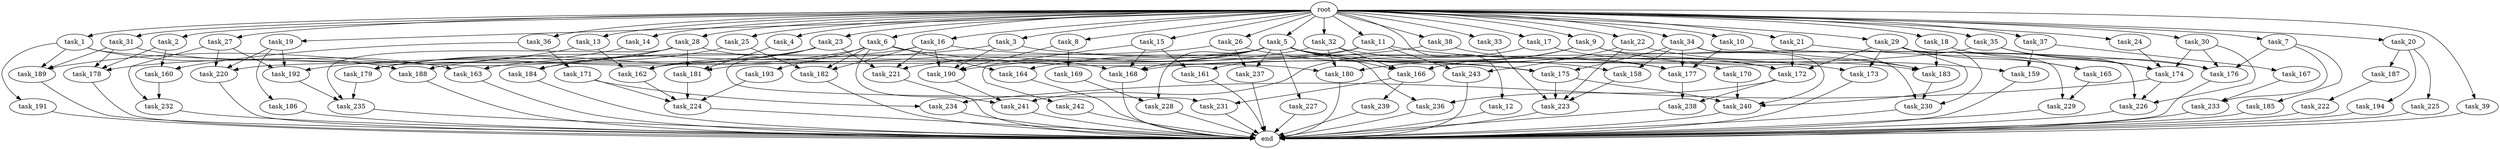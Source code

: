 digraph G {
  root [size="0.000000"];
  task_1 [size="10.240000"];
  task_2 [size="10.240000"];
  task_3 [size="10.240000"];
  task_4 [size="10.240000"];
  task_5 [size="10.240000"];
  task_6 [size="10.240000"];
  task_7 [size="10.240000"];
  task_8 [size="10.240000"];
  task_9 [size="10.240000"];
  task_10 [size="10.240000"];
  task_11 [size="10.240000"];
  task_12 [size="10.240000"];
  task_13 [size="10.240000"];
  task_14 [size="10.240000"];
  task_15 [size="10.240000"];
  task_16 [size="10.240000"];
  task_17 [size="10.240000"];
  task_18 [size="10.240000"];
  task_19 [size="10.240000"];
  task_20 [size="10.240000"];
  task_21 [size="10.240000"];
  task_22 [size="10.240000"];
  task_23 [size="10.240000"];
  task_24 [size="10.240000"];
  task_25 [size="10.240000"];
  task_26 [size="10.240000"];
  task_27 [size="10.240000"];
  task_28 [size="10.240000"];
  task_29 [size="10.240000"];
  task_30 [size="10.240000"];
  task_31 [size="10.240000"];
  task_32 [size="10.240000"];
  task_33 [size="10.240000"];
  task_34 [size="10.240000"];
  task_35 [size="10.240000"];
  task_36 [size="10.240000"];
  task_37 [size="10.240000"];
  task_38 [size="10.240000"];
  task_39 [size="10.240000"];
  task_158 [size="1546188226.560000"];
  task_159 [size="14087492730.880001"];
  task_160 [size="15547781611.520000"];
  task_161 [size="9363028705.280001"];
  task_162 [size="11940009082.880001"];
  task_163 [size="3435973836.800000"];
  task_164 [size="8933531975.680000"];
  task_165 [size="6871947673.600000"];
  task_166 [size="13572096655.360001"];
  task_167 [size="5497558138.880000"];
  task_168 [size="9191230013.440001"];
  task_169 [size="2147483648.000000"];
  task_170 [size="343597383.680000"];
  task_171 [size="8589934592.000000"];
  task_172 [size="7988639170.560000"];
  task_173 [size="14087492730.880001"];
  task_174 [size="29635274342.400002"];
  task_175 [size="12455405158.400000"];
  task_176 [size="19670950215.680000"];
  task_177 [size="6098853560.320000"];
  task_178 [size="11510512353.280001"];
  task_179 [size="11081015623.680000"];
  task_180 [size="17008070492.160000"];
  task_181 [size="16234976378.880001"];
  task_182 [size="11510512353.280001"];
  task_183 [size="11166914969.600000"];
  task_184 [size="3521873182.720000"];
  task_185 [size="4209067950.080000"];
  task_186 [size="1374389534.720000"];
  task_187 [size="4209067950.080000"];
  task_188 [size="4982162063.360000"];
  task_189 [size="6700148981.760000"];
  task_190 [size="5068061409.280000"];
  task_191 [size="4209067950.080000"];
  task_192 [size="10479720202.240000"];
  task_193 [size="8589934592.000000"];
  task_194 [size="4209067950.080000"];
  task_220 [size="4294967296.000000"];
  task_221 [size="11940009082.880001"];
  task_222 [size="3092376453.120000"];
  task_223 [size="11166914969.600000"];
  task_224 [size="6270652252.160000"];
  task_225 [size="4209067950.080000"];
  task_226 [size="17179869184.000000"];
  task_227 [size="773094113.280000"];
  task_228 [size="9363028705.280001"];
  task_229 [size="1546188226.560000"];
  task_230 [size="21045339750.400002"];
  task_231 [size="12455405158.400000"];
  task_232 [size="6356551598.080000"];
  task_233 [size="12799002542.080000"];
  task_234 [size="3435973836.800000"];
  task_235 [size="5583457484.800000"];
  task_236 [size="2147483648.000000"];
  task_237 [size="3865470566.400000"];
  task_238 [size="4466765987.840000"];
  task_239 [size="5497558138.880000"];
  task_240 [size="14688788152.320000"];
  task_241 [size="12025908428.800001"];
  task_242 [size="773094113.280000"];
  task_243 [size="11682311045.120001"];
  end [size="0.000000"];

  root -> task_1 [size="1.000000"];
  root -> task_2 [size="1.000000"];
  root -> task_3 [size="1.000000"];
  root -> task_4 [size="1.000000"];
  root -> task_5 [size="1.000000"];
  root -> task_6 [size="1.000000"];
  root -> task_7 [size="1.000000"];
  root -> task_8 [size="1.000000"];
  root -> task_9 [size="1.000000"];
  root -> task_10 [size="1.000000"];
  root -> task_11 [size="1.000000"];
  root -> task_12 [size="1.000000"];
  root -> task_13 [size="1.000000"];
  root -> task_14 [size="1.000000"];
  root -> task_15 [size="1.000000"];
  root -> task_16 [size="1.000000"];
  root -> task_17 [size="1.000000"];
  root -> task_18 [size="1.000000"];
  root -> task_19 [size="1.000000"];
  root -> task_20 [size="1.000000"];
  root -> task_21 [size="1.000000"];
  root -> task_22 [size="1.000000"];
  root -> task_23 [size="1.000000"];
  root -> task_24 [size="1.000000"];
  root -> task_25 [size="1.000000"];
  root -> task_26 [size="1.000000"];
  root -> task_27 [size="1.000000"];
  root -> task_28 [size="1.000000"];
  root -> task_29 [size="1.000000"];
  root -> task_30 [size="1.000000"];
  root -> task_31 [size="1.000000"];
  root -> task_32 [size="1.000000"];
  root -> task_33 [size="1.000000"];
  root -> task_34 [size="1.000000"];
  root -> task_35 [size="1.000000"];
  root -> task_36 [size="1.000000"];
  root -> task_37 [size="1.000000"];
  root -> task_38 [size="1.000000"];
  root -> task_39 [size="1.000000"];
  task_1 -> task_180 [size="411041792.000000"];
  task_1 -> task_188 [size="411041792.000000"];
  task_1 -> task_189 [size="411041792.000000"];
  task_1 -> task_191 [size="411041792.000000"];
  task_2 -> task_160 [size="679477248.000000"];
  task_2 -> task_178 [size="679477248.000000"];
  task_3 -> task_176 [size="134217728.000000"];
  task_3 -> task_184 [size="134217728.000000"];
  task_3 -> task_190 [size="134217728.000000"];
  task_4 -> task_181 [size="536870912.000000"];
  task_5 -> task_158 [size="75497472.000000"];
  task_5 -> task_162 [size="75497472.000000"];
  task_5 -> task_166 [size="75497472.000000"];
  task_5 -> task_168 [size="75497472.000000"];
  task_5 -> task_172 [size="75497472.000000"];
  task_5 -> task_183 [size="75497472.000000"];
  task_5 -> task_190 [size="75497472.000000"];
  task_5 -> task_220 [size="75497472.000000"];
  task_5 -> task_227 [size="75497472.000000"];
  task_5 -> task_228 [size="75497472.000000"];
  task_5 -> task_236 [size="75497472.000000"];
  task_5 -> task_237 [size="75497472.000000"];
  task_6 -> task_164 [size="838860800.000000"];
  task_6 -> task_175 [size="838860800.000000"];
  task_6 -> task_179 [size="838860800.000000"];
  task_6 -> task_182 [size="838860800.000000"];
  task_6 -> task_193 [size="838860800.000000"];
  task_6 -> task_241 [size="838860800.000000"];
  task_7 -> task_176 [size="411041792.000000"];
  task_7 -> task_185 [size="411041792.000000"];
  task_7 -> task_233 [size="411041792.000000"];
  task_8 -> task_169 [size="209715200.000000"];
  task_8 -> task_190 [size="209715200.000000"];
  task_9 -> task_159 [size="838860800.000000"];
  task_9 -> task_166 [size="838860800.000000"];
  task_9 -> task_180 [size="838860800.000000"];
  task_9 -> task_230 [size="838860800.000000"];
  task_10 -> task_177 [size="33554432.000000"];
  task_10 -> task_183 [size="33554432.000000"];
  task_11 -> task_161 [size="838860800.000000"];
  task_11 -> task_173 [size="838860800.000000"];
  task_11 -> task_181 [size="838860800.000000"];
  task_11 -> task_243 [size="838860800.000000"];
  task_12 -> end [size="1.000000"];
  task_13 -> task_162 [size="411041792.000000"];
  task_13 -> task_178 [size="411041792.000000"];
  task_14 -> task_179 [size="33554432.000000"];
  task_15 -> task_161 [size="75497472.000000"];
  task_15 -> task_168 [size="75497472.000000"];
  task_15 -> task_242 [size="75497472.000000"];
  task_16 -> task_177 [size="75497472.000000"];
  task_16 -> task_182 [size="75497472.000000"];
  task_16 -> task_188 [size="75497472.000000"];
  task_16 -> task_190 [size="75497472.000000"];
  task_16 -> task_221 [size="75497472.000000"];
  task_17 -> task_172 [size="33554432.000000"];
  task_17 -> task_241 [size="33554432.000000"];
  task_18 -> task_174 [size="679477248.000000"];
  task_18 -> task_183 [size="679477248.000000"];
  task_19 -> task_186 [size="134217728.000000"];
  task_19 -> task_192 [size="134217728.000000"];
  task_19 -> task_220 [size="134217728.000000"];
  task_20 -> task_187 [size="411041792.000000"];
  task_20 -> task_194 [size="411041792.000000"];
  task_20 -> task_225 [size="411041792.000000"];
  task_21 -> task_165 [size="134217728.000000"];
  task_21 -> task_172 [size="134217728.000000"];
  task_22 -> task_183 [size="301989888.000000"];
  task_22 -> task_223 [size="301989888.000000"];
  task_22 -> task_243 [size="301989888.000000"];
  task_23 -> task_162 [size="679477248.000000"];
  task_23 -> task_192 [size="679477248.000000"];
  task_23 -> task_221 [size="679477248.000000"];
  task_23 -> task_231 [size="679477248.000000"];
  task_24 -> task_174 [size="838860800.000000"];
  task_25 -> task_179 [size="209715200.000000"];
  task_25 -> task_182 [size="209715200.000000"];
  task_26 -> task_163 [size="301989888.000000"];
  task_26 -> task_175 [size="301989888.000000"];
  task_26 -> task_237 [size="301989888.000000"];
  task_27 -> task_192 [size="209715200.000000"];
  task_27 -> task_220 [size="209715200.000000"];
  task_27 -> task_232 [size="209715200.000000"];
  task_28 -> task_168 [size="209715200.000000"];
  task_28 -> task_181 [size="209715200.000000"];
  task_28 -> task_184 [size="209715200.000000"];
  task_28 -> task_189 [size="209715200.000000"];
  task_28 -> task_235 [size="209715200.000000"];
  task_29 -> task_165 [size="536870912.000000"];
  task_29 -> task_172 [size="536870912.000000"];
  task_29 -> task_173 [size="536870912.000000"];
  task_29 -> task_226 [size="536870912.000000"];
  task_29 -> task_230 [size="536870912.000000"];
  task_29 -> task_240 [size="536870912.000000"];
  task_30 -> task_174 [size="838860800.000000"];
  task_30 -> task_176 [size="838860800.000000"];
  task_30 -> task_226 [size="838860800.000000"];
  task_31 -> task_163 [size="33554432.000000"];
  task_31 -> task_178 [size="33554432.000000"];
  task_31 -> task_189 [size="33554432.000000"];
  task_32 -> task_166 [size="411041792.000000"];
  task_32 -> task_177 [size="411041792.000000"];
  task_32 -> task_180 [size="411041792.000000"];
  task_32 -> task_221 [size="411041792.000000"];
  task_33 -> task_223 [size="301989888.000000"];
  task_34 -> task_158 [size="75497472.000000"];
  task_34 -> task_175 [size="75497472.000000"];
  task_34 -> task_177 [size="75497472.000000"];
  task_34 -> task_229 [size="75497472.000000"];
  task_34 -> task_240 [size="75497472.000000"];
  task_35 -> task_168 [size="536870912.000000"];
  task_35 -> task_174 [size="536870912.000000"];
  task_35 -> task_176 [size="536870912.000000"];
  task_36 -> task_160 [size="838860800.000000"];
  task_36 -> task_171 [size="838860800.000000"];
  task_37 -> task_159 [size="536870912.000000"];
  task_37 -> task_167 [size="536870912.000000"];
  task_38 -> task_164 [size="33554432.000000"];
  task_38 -> task_170 [size="33554432.000000"];
  task_39 -> end [size="1.000000"];
  task_158 -> task_223 [size="75497472.000000"];
  task_159 -> end [size="1.000000"];
  task_160 -> task_232 [size="411041792.000000"];
  task_161 -> end [size="1.000000"];
  task_162 -> task_224 [size="134217728.000000"];
  task_163 -> end [size="1.000000"];
  task_164 -> end [size="1.000000"];
  task_165 -> task_229 [size="75497472.000000"];
  task_166 -> task_231 [size="536870912.000000"];
  task_166 -> task_239 [size="536870912.000000"];
  task_167 -> task_233 [size="838860800.000000"];
  task_168 -> end [size="1.000000"];
  task_169 -> task_228 [size="838860800.000000"];
  task_170 -> task_240 [size="411041792.000000"];
  task_171 -> task_224 [size="33554432.000000"];
  task_171 -> task_234 [size="33554432.000000"];
  task_172 -> task_236 [size="134217728.000000"];
  task_172 -> task_238 [size="134217728.000000"];
  task_173 -> end [size="1.000000"];
  task_174 -> task_226 [size="301989888.000000"];
  task_174 -> task_234 [size="301989888.000000"];
  task_175 -> task_223 [size="411041792.000000"];
  task_175 -> task_240 [size="411041792.000000"];
  task_176 -> end [size="1.000000"];
  task_177 -> task_238 [size="301989888.000000"];
  task_178 -> end [size="1.000000"];
  task_179 -> task_235 [size="33554432.000000"];
  task_180 -> end [size="1.000000"];
  task_181 -> task_224 [size="411041792.000000"];
  task_182 -> end [size="1.000000"];
  task_183 -> task_230 [size="679477248.000000"];
  task_184 -> end [size="1.000000"];
  task_185 -> end [size="1.000000"];
  task_186 -> end [size="1.000000"];
  task_187 -> task_222 [size="301989888.000000"];
  task_188 -> end [size="1.000000"];
  task_189 -> end [size="1.000000"];
  task_190 -> task_241 [size="301989888.000000"];
  task_191 -> end [size="1.000000"];
  task_192 -> task_235 [size="301989888.000000"];
  task_193 -> task_224 [size="33554432.000000"];
  task_194 -> end [size="1.000000"];
  task_220 -> end [size="1.000000"];
  task_221 -> end [size="1.000000"];
  task_222 -> end [size="1.000000"];
  task_223 -> end [size="1.000000"];
  task_224 -> end [size="1.000000"];
  task_225 -> end [size="1.000000"];
  task_226 -> end [size="1.000000"];
  task_227 -> end [size="1.000000"];
  task_228 -> end [size="1.000000"];
  task_229 -> end [size="1.000000"];
  task_230 -> end [size="1.000000"];
  task_231 -> end [size="1.000000"];
  task_232 -> end [size="1.000000"];
  task_233 -> end [size="1.000000"];
  task_234 -> end [size="1.000000"];
  task_235 -> end [size="1.000000"];
  task_236 -> end [size="1.000000"];
  task_237 -> end [size="1.000000"];
  task_238 -> end [size="1.000000"];
  task_239 -> end [size="1.000000"];
  task_240 -> end [size="1.000000"];
  task_241 -> end [size="1.000000"];
  task_242 -> end [size="1.000000"];
  task_243 -> end [size="1.000000"];
}

